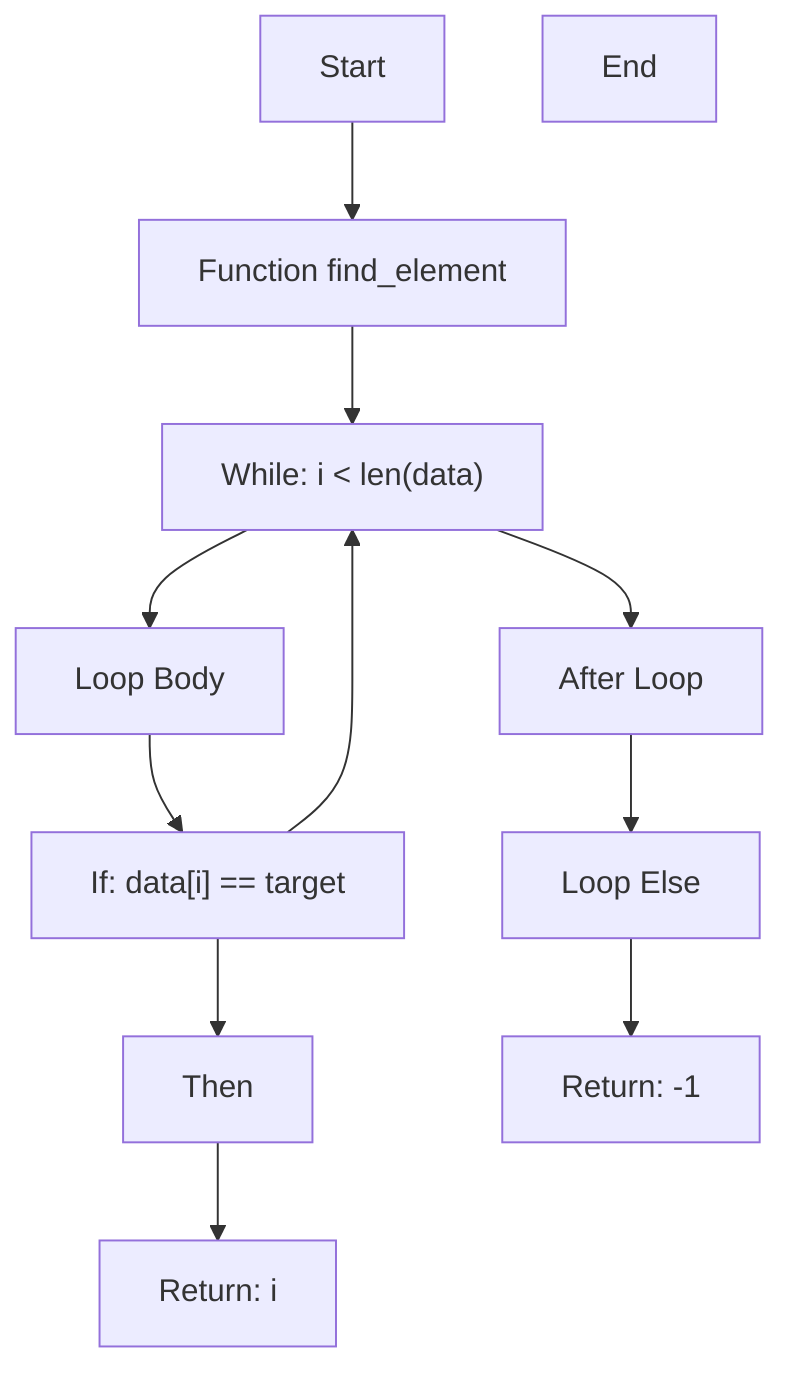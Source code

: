 flowchart TD
Start["Start"]
node1["Function find_element"]
Start --> node1
node2["While: i < len(data)"]
node1 --> node2
node3["Loop Body"]
node2 --> node3
node4["After Loop"]
node5["If: data[i] == target"]
node3 --> node5
node6["Then"]
node5 --> node6
node7["Return: i"]
node6 --> node7
node5 --> node2
node2 --> node4
node8["Loop Else"]
node4 --> node8
node9["Return: -1"]
node8 --> node9
End["End"]